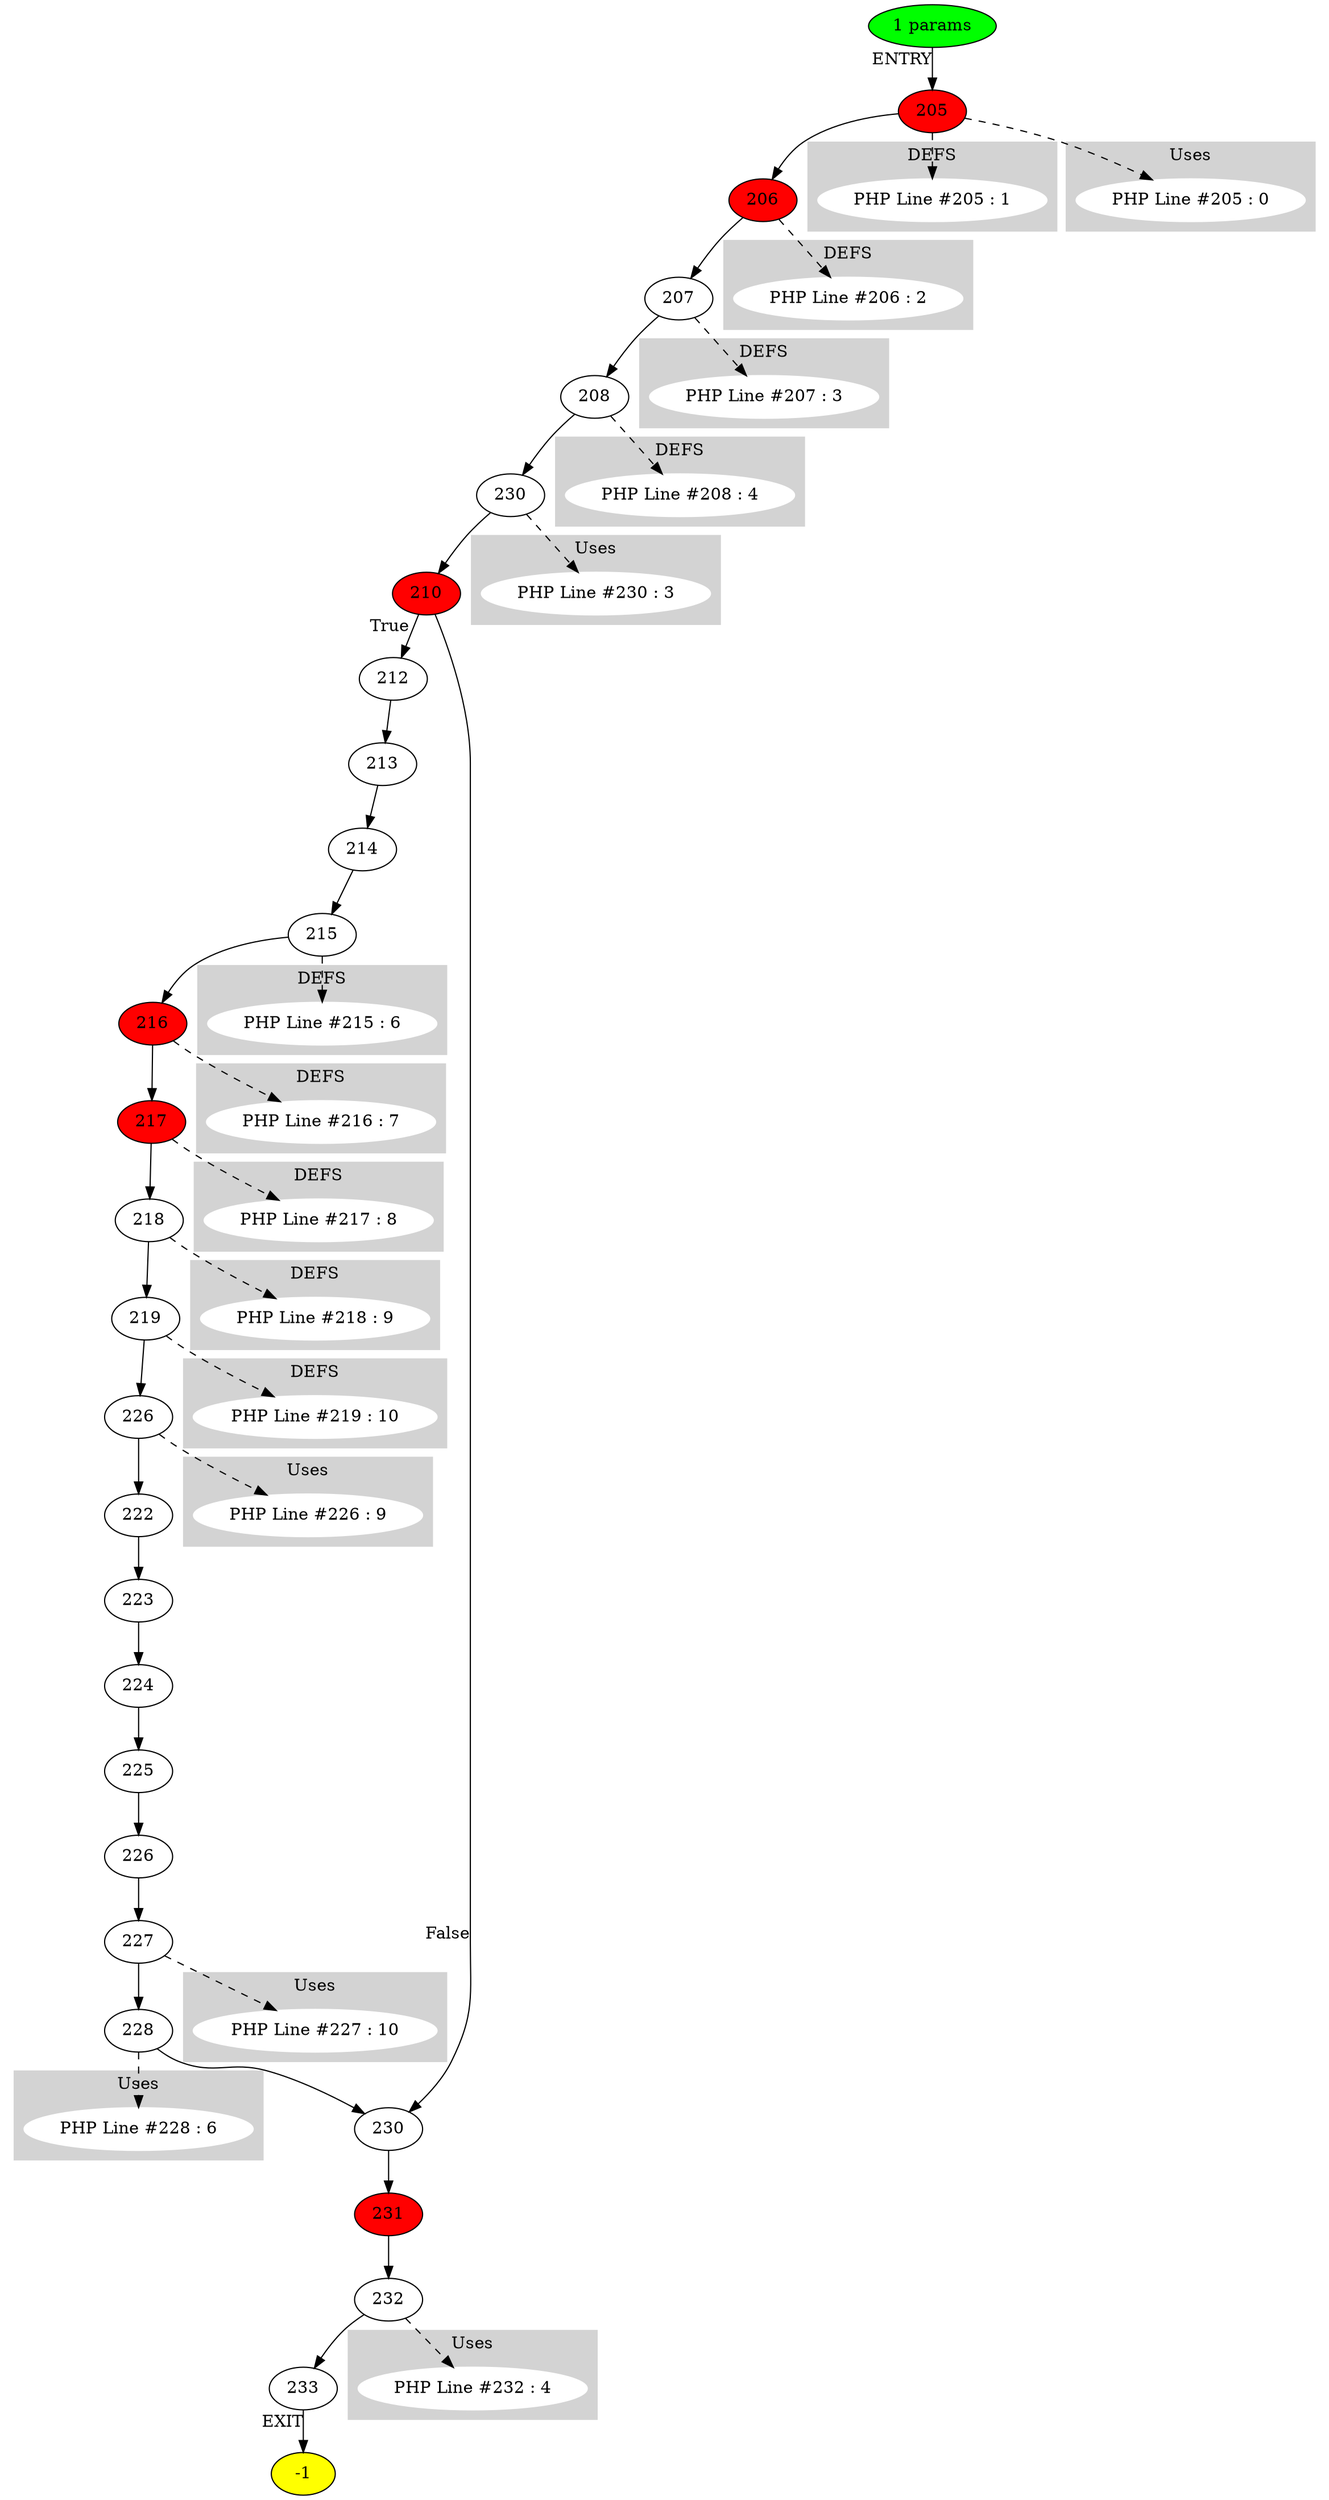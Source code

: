 digraph testName {
0 [label="205" , fillcolor = red, style = filled];
1 [label="206" , fillcolor = red, style = filled];
2 [label="207"];
3 [label="208"];
4 [label="230"];
5 [label="210" , fillcolor = red, style = filled];
6 [label="212"];
7 [label="213"];
8 [label="214"];
9 [label="215"];
10 [label="216" , fillcolor = red, style = filled];
11 [label="217" , fillcolor = red, style = filled];
12 [label="218"];
13 [label="219"];
14 [label="226"];
15 [label="222"];
16 [label="223"];
17 [label="224"];
18 [label="225"];
19 [label="226"];
20 [label="227"];
21 [label="228"];
22 [label="230"];
23 [label="231" , fillcolor = red, style = filled];
24 [label="232"];
25 [label="233"];
0 -> 1;
1 -> 2;
2 -> 3;
3 -> 4;
4 -> 5;
5 -> 6[xlabel="True"];
5 -> 22[xlabel="False"];
6 -> 7;
7 -> 8;
8 -> 9;
9 -> 10;
10 -> 11;
11 -> 12;
12 -> 13;
13 -> 14;
14 -> 15;
15 -> 16;
16 -> 17;
17 -> 18;
18 -> 19;
19 -> 20;
20 -> 21;
21 -> 22;
22 -> 23;
23 -> 24;
24 -> 25;
-2 -> 0[xlabel="ENTRY"];
25 -> -1[xlabel="EXIT"];
-2 [fillcolor = green, style = filled]-1 [fillcolor= yellow, style = filled] subgraph cluster_g_0 { style=filled; color=lightgrey; node [style=filled,color=white]; g_0[label= "PHP Line #205 : 1"];label = "DEFS";}
0 -> g_0 [style="dashed"];
subgraph cluster_g_1 { style=filled; color=lightgrey; node [style=filled,color=white]; g_1[label= "PHP Line #206 : 2"];label = "DEFS";}
1 -> g_1 [style="dashed"];
subgraph cluster_g_2 { style=filled; color=lightgrey; node [style=filled,color=white]; g_2[label= "PHP Line #207 : 3"];label = "DEFS";}
2 -> g_2 [style="dashed"];
subgraph cluster_g_3 { style=filled; color=lightgrey; node [style=filled,color=white]; g_3[label= "PHP Line #208 : 4"];label = "DEFS";}
3 -> g_3 [style="dashed"];
subgraph cluster_g_9 { style=filled; color=lightgrey; node [style=filled,color=white]; g_9[label= "PHP Line #215 : 6"];label = "DEFS";}
9 -> g_9 [style="dashed"];
subgraph cluster_g_10 { style=filled; color=lightgrey; node [style=filled,color=white]; g_10[label= "PHP Line #216 : 7"];label = "DEFS";}
10 -> g_10 [style="dashed"];
subgraph cluster_g_11 { style=filled; color=lightgrey; node [style=filled,color=white]; g_11[label= "PHP Line #217 : 8"];label = "DEFS";}
11 -> g_11 [style="dashed"];
subgraph cluster_g_12 { style=filled; color=lightgrey; node [style=filled,color=white]; g_12[label= "PHP Line #218 : 9"];label = "DEFS";}
12 -> g_12 [style="dashed"];
subgraph cluster_g_13 { style=filled; color=lightgrey; node [style=filled,color=white]; g_13[label= "PHP Line #219 : 10"];label = "DEFS";}
13 -> g_13 [style="dashed"];
subgraph cluster_use_0 { style=filled; color=lightgrey; node [style=filled,color=white]; use_0_0[label= "PHP Line #205 : 0"];label = "Uses";}
0 -> use_0_0 [style="dashed"];
subgraph cluster_use_4 { style=filled; color=lightgrey; node [style=filled,color=white]; use_4_3[label= "PHP Line #230 : 3"];label = "Uses";}
4 -> use_4_3 [style="dashed"];
subgraph cluster_use_14 { style=filled; color=lightgrey; node [style=filled,color=white]; use_14_9[label= "PHP Line #226 : 9"];label = "Uses";}
14 -> use_14_9 [style="dashed"];
subgraph cluster_use_20 { style=filled; color=lightgrey; node [style=filled,color=white]; use_20_10[label= "PHP Line #227 : 10"];label = "Uses";}
20 -> use_20_10 [style="dashed"];
subgraph cluster_use_21 { style=filled; color=lightgrey; node [style=filled,color=white]; use_21_6[label= "PHP Line #228 : 6"];label = "Uses";}
21 -> use_21_6 [style="dashed"];
subgraph cluster_use_24 { style=filled; color=lightgrey; node [style=filled,color=white]; use_24_4[label= "PHP Line #232 : 4"];label = "Uses";}
24 -> use_24_4 [style="dashed"];
-2 [label="1 params"];
}

